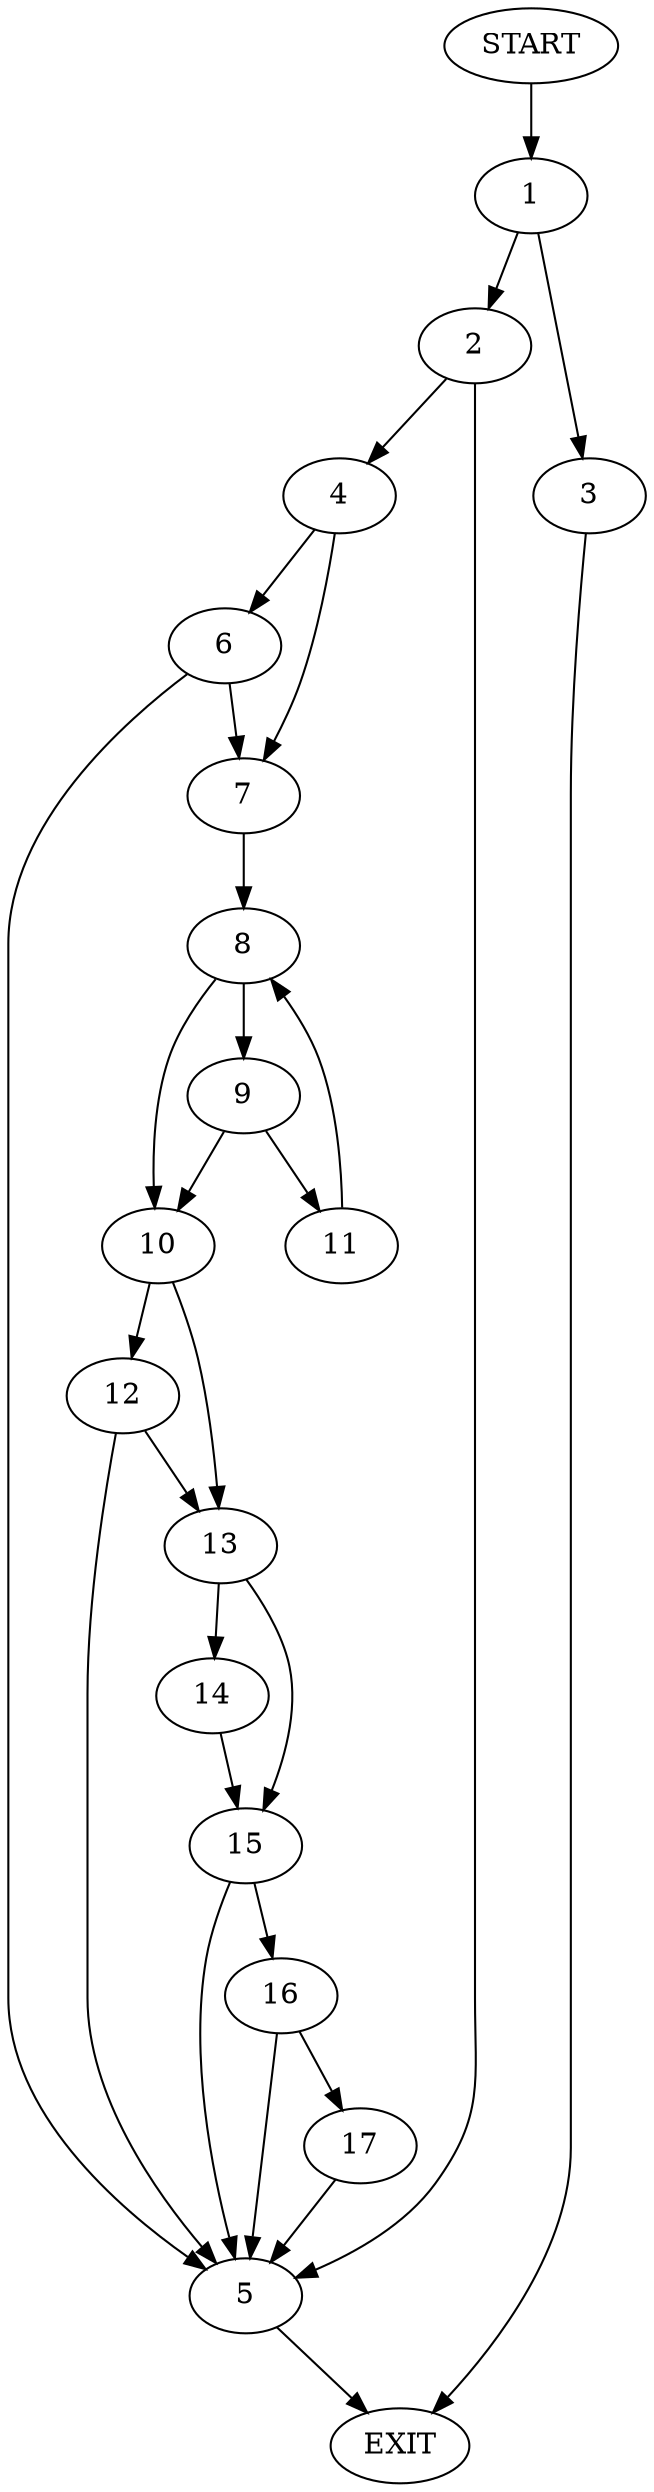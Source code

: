 digraph {
0 [label="START"]
18 [label="EXIT"]
0 -> 1
1 -> 2
1 -> 3
2 -> 4
2 -> 5
3 -> 18
4 -> 6
4 -> 7
5 -> 18
7 -> 8
6 -> 7
6 -> 5
8 -> 9
8 -> 10
9 -> 11
9 -> 10
10 -> 12
10 -> 13
11 -> 8
12 -> 13
12 -> 5
13 -> 14
13 -> 15
14 -> 15
15 -> 16
15 -> 5
16 -> 17
16 -> 5
17 -> 5
}
